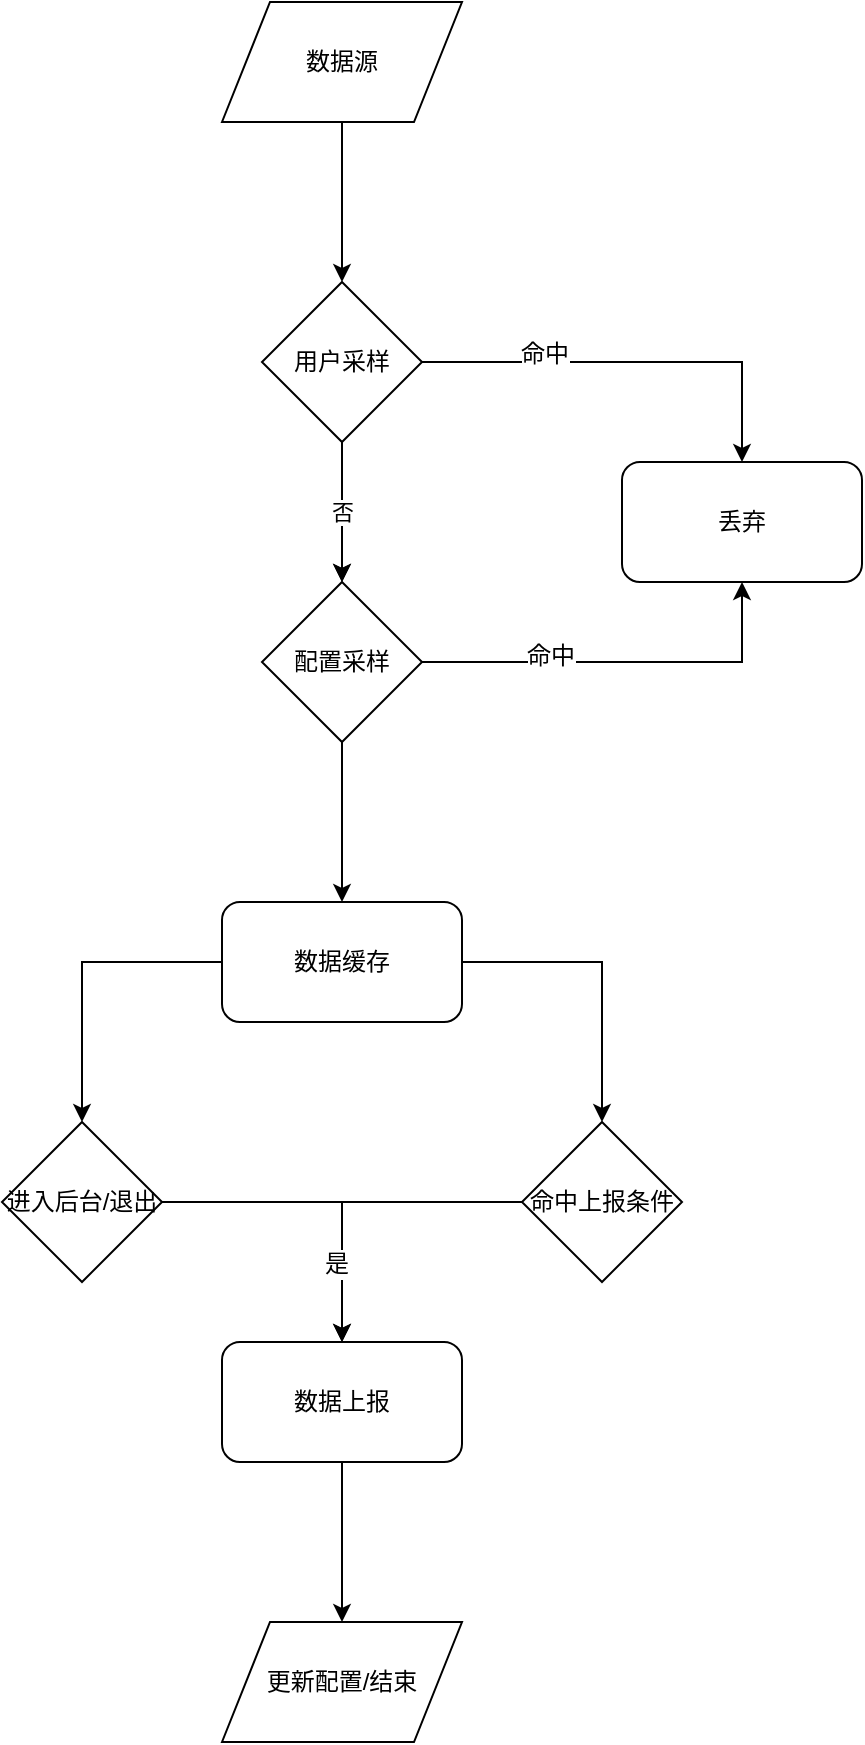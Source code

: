 <mxfile version="10.6.6" type="github"><diagram id="Oi_nUW5EUJMcVj17Vylj" name="Page-1"><mxGraphModel dx="815" dy="1156" grid="1" gridSize="10" guides="1" tooltips="1" connect="1" arrows="1" fold="1" page="1" pageScale="1" pageWidth="827" pageHeight="1169" math="0" shadow="0"><root><mxCell id="0"/><mxCell id="1" parent="0"/><mxCell id="M9Ta-2lmnRIsS4n90enY-3" value="" style="edgeStyle=orthogonalEdgeStyle;rounded=0;orthogonalLoop=1;jettySize=auto;html=1;" edge="1" parent="1" source="M9Ta-2lmnRIsS4n90enY-1"><mxGeometry relative="1" as="geometry"><mxPoint x="430" y="360" as="targetPoint"/></mxGeometry></mxCell><mxCell id="M9Ta-2lmnRIsS4n90enY-1" value="数据源" style="shape=parallelogram;perimeter=parallelogramPerimeter;whiteSpace=wrap;html=1;" vertex="1" parent="1"><mxGeometry x="370" y="220" width="120" height="60" as="geometry"/></mxCell><mxCell id="M9Ta-2lmnRIsS4n90enY-6" value="" style="edgeStyle=orthogonalEdgeStyle;rounded=0;orthogonalLoop=1;jettySize=auto;html=1;" edge="1" parent="1"><mxGeometry relative="1" as="geometry"><mxPoint x="430" y="430" as="sourcePoint"/><mxPoint x="430" y="510" as="targetPoint"/></mxGeometry></mxCell><mxCell id="M9Ta-2lmnRIsS4n90enY-14" value="" style="edgeStyle=orthogonalEdgeStyle;rounded=0;orthogonalLoop=1;jettySize=auto;html=1;entryX=0.5;entryY=1;entryDx=0;entryDy=0;" edge="1" parent="1" source="M9Ta-2lmnRIsS4n90enY-7" target="M9Ta-2lmnRIsS4n90enY-12"><mxGeometry relative="1" as="geometry"><mxPoint x="550" y="550" as="targetPoint"/></mxGeometry></mxCell><mxCell id="M9Ta-2lmnRIsS4n90enY-16" value="命中" style="text;html=1;resizable=0;points=[];align=center;verticalAlign=middle;labelBackgroundColor=#ffffff;" vertex="1" connectable="0" parent="M9Ta-2lmnRIsS4n90enY-14"><mxGeometry x="-0.36" y="3" relative="1" as="geometry"><mxPoint as="offset"/></mxGeometry></mxCell><mxCell id="M9Ta-2lmnRIsS4n90enY-18" value="" style="edgeStyle=orthogonalEdgeStyle;rounded=0;orthogonalLoop=1;jettySize=auto;html=1;" edge="1" parent="1" source="M9Ta-2lmnRIsS4n90enY-7"><mxGeometry relative="1" as="geometry"><mxPoint x="430" y="670" as="targetPoint"/></mxGeometry></mxCell><mxCell id="M9Ta-2lmnRIsS4n90enY-7" value="配置采样" style="rhombus;whiteSpace=wrap;html=1;" vertex="1" parent="1"><mxGeometry x="390" y="510" width="80" height="80" as="geometry"/></mxCell><mxCell id="M9Ta-2lmnRIsS4n90enY-9" value="否" style="edgeStyle=orthogonalEdgeStyle;rounded=0;orthogonalLoop=1;jettySize=auto;html=1;" edge="1" parent="1" source="M9Ta-2lmnRIsS4n90enY-8" target="M9Ta-2lmnRIsS4n90enY-7"><mxGeometry relative="1" as="geometry"/></mxCell><mxCell id="M9Ta-2lmnRIsS4n90enY-11" value="" style="edgeStyle=orthogonalEdgeStyle;rounded=0;orthogonalLoop=1;jettySize=auto;html=1;entryX=0.5;entryY=0;entryDx=0;entryDy=0;" edge="1" parent="1" source="M9Ta-2lmnRIsS4n90enY-8" target="M9Ta-2lmnRIsS4n90enY-12"><mxGeometry relative="1" as="geometry"><mxPoint x="600" y="410" as="targetPoint"/></mxGeometry></mxCell><mxCell id="M9Ta-2lmnRIsS4n90enY-15" value="命中" style="text;html=1;resizable=0;points=[];align=center;verticalAlign=middle;labelBackgroundColor=#ffffff;" vertex="1" connectable="0" parent="M9Ta-2lmnRIsS4n90enY-11"><mxGeometry x="-0.419" y="4" relative="1" as="geometry"><mxPoint as="offset"/></mxGeometry></mxCell><mxCell id="M9Ta-2lmnRIsS4n90enY-8" value="用户采样" style="rhombus;whiteSpace=wrap;html=1;" vertex="1" parent="1"><mxGeometry x="390" y="360" width="80" height="80" as="geometry"/></mxCell><mxCell id="M9Ta-2lmnRIsS4n90enY-12" value="丢弃" style="rounded=1;whiteSpace=wrap;html=1;" vertex="1" parent="1"><mxGeometry x="570" y="450" width="120" height="60" as="geometry"/></mxCell><mxCell id="M9Ta-2lmnRIsS4n90enY-21" value="" style="edgeStyle=orthogonalEdgeStyle;rounded=0;orthogonalLoop=1;jettySize=auto;html=1;entryX=0.5;entryY=0;entryDx=0;entryDy=0;" edge="1" parent="1" source="M9Ta-2lmnRIsS4n90enY-19" target="M9Ta-2lmnRIsS4n90enY-22"><mxGeometry relative="1" as="geometry"><mxPoint x="290" y="700" as="targetPoint"/></mxGeometry></mxCell><mxCell id="M9Ta-2lmnRIsS4n90enY-24" value="" style="edgeStyle=orthogonalEdgeStyle;rounded=0;orthogonalLoop=1;jettySize=auto;html=1;entryX=0.5;entryY=0;entryDx=0;entryDy=0;" edge="1" parent="1" source="M9Ta-2lmnRIsS4n90enY-19" target="M9Ta-2lmnRIsS4n90enY-25"><mxGeometry relative="1" as="geometry"><mxPoint x="570" y="700" as="targetPoint"/></mxGeometry></mxCell><mxCell id="M9Ta-2lmnRIsS4n90enY-19" value="数据缓存" style="rounded=1;whiteSpace=wrap;html=1;" vertex="1" parent="1"><mxGeometry x="370" y="670" width="120" height="60" as="geometry"/></mxCell><mxCell id="M9Ta-2lmnRIsS4n90enY-29" value="" style="edgeStyle=orthogonalEdgeStyle;rounded=0;orthogonalLoop=1;jettySize=auto;html=1;entryX=0.5;entryY=0;entryDx=0;entryDy=0;" edge="1" parent="1" source="M9Ta-2lmnRIsS4n90enY-22" target="M9Ta-2lmnRIsS4n90enY-27"><mxGeometry relative="1" as="geometry"><mxPoint x="390" y="820" as="targetPoint"/></mxGeometry></mxCell><mxCell id="M9Ta-2lmnRIsS4n90enY-22" value="进入后台/退出" style="rhombus;whiteSpace=wrap;html=1;" vertex="1" parent="1"><mxGeometry x="260" y="780" width="80" height="80" as="geometry"/></mxCell><mxCell id="M9Ta-2lmnRIsS4n90enY-31" value="" style="edgeStyle=orthogonalEdgeStyle;rounded=0;orthogonalLoop=1;jettySize=auto;html=1;entryX=0.5;entryY=0;entryDx=0;entryDy=0;" edge="1" parent="1" source="M9Ta-2lmnRIsS4n90enY-25" target="M9Ta-2lmnRIsS4n90enY-27"><mxGeometry relative="1" as="geometry"><mxPoint x="440" y="820" as="targetPoint"/></mxGeometry></mxCell><mxCell id="M9Ta-2lmnRIsS4n90enY-33" value="是" style="text;html=1;resizable=0;points=[];align=center;verticalAlign=middle;labelBackgroundColor=#ffffff;" vertex="1" connectable="0" parent="M9Ta-2lmnRIsS4n90enY-31"><mxGeometry x="0.125" y="31" relative="1" as="geometry"><mxPoint x="-34" y="31" as="offset"/></mxGeometry></mxCell><mxCell id="M9Ta-2lmnRIsS4n90enY-25" value="命中上报条件" style="rhombus;whiteSpace=wrap;html=1;" vertex="1" parent="1"><mxGeometry x="520" y="780" width="80" height="80" as="geometry"/></mxCell><mxCell id="M9Ta-2lmnRIsS4n90enY-35" value="" style="edgeStyle=orthogonalEdgeStyle;rounded=0;orthogonalLoop=1;jettySize=auto;html=1;" edge="1" parent="1" source="M9Ta-2lmnRIsS4n90enY-27"><mxGeometry relative="1" as="geometry"><mxPoint x="430" y="1030" as="targetPoint"/></mxGeometry></mxCell><mxCell id="M9Ta-2lmnRIsS4n90enY-27" value="数据上报" style="rounded=1;whiteSpace=wrap;html=1;" vertex="1" parent="1"><mxGeometry x="370" y="890" width="120" height="60" as="geometry"/></mxCell><mxCell id="M9Ta-2lmnRIsS4n90enY-36" value="更新配置/结束" style="shape=parallelogram;perimeter=parallelogramPerimeter;whiteSpace=wrap;html=1;" vertex="1" parent="1"><mxGeometry x="370" y="1030" width="120" height="60" as="geometry"/></mxCell></root></mxGraphModel></diagram></mxfile>